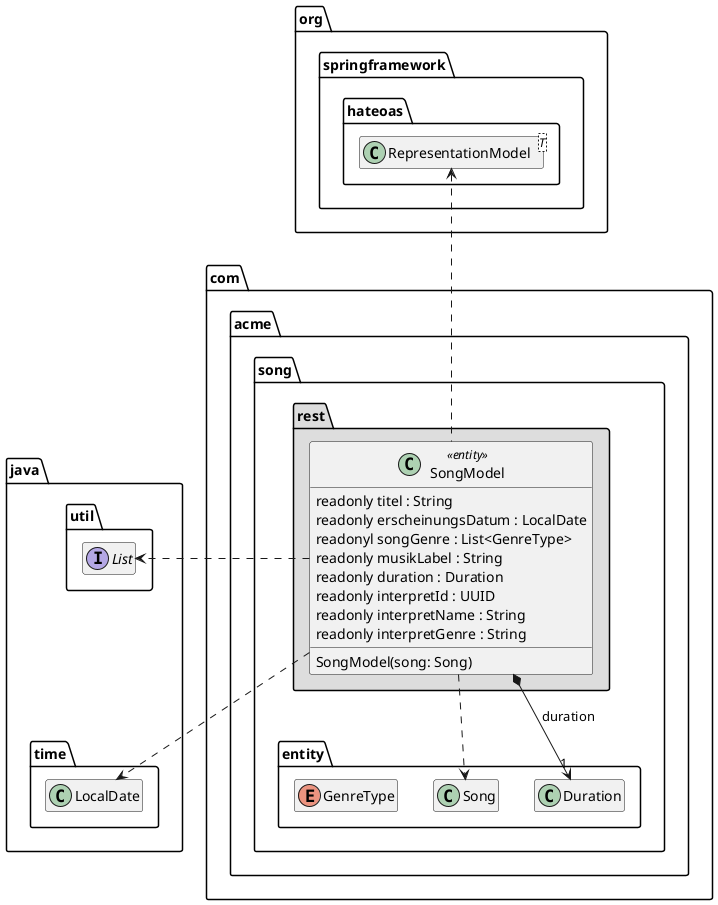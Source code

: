 @startuml SongModel

skinparam classAttributeIconSize 0
' skinparam monochrome true

package java {
    package util {
        interface List
    }

    package time {
        class LocalDate
    }
}

package org.springframework.hateoas {
    class RepresentationModel<T>

}

package com.acme.song {
    package entity {
        class Song
        class Duration
        enum GenreType
    }

    package rest #DDDDDD {
        class SongModel << entity >> {
            readonly titel : String
            readonly erscheinungsDatum : LocalDate
            readonyl songGenre : List<GenreType>
            readonly musikLabel : String
            readonly duration : Duration
            readonly interpretId : UUID
            readonly interpretName : String
            readonly interpretGenre : String
            SongModel(song: Song)
        }
        SongModel *--> "1" Duration : duration
        SongModel ..> Song
        SongModel .right.> LocalDate
        SongModel .right.> List
        SongModel .up.> RepresentationModel
        List .[hidden].> LocalDate
    }
}

hide empty members

@enduml
